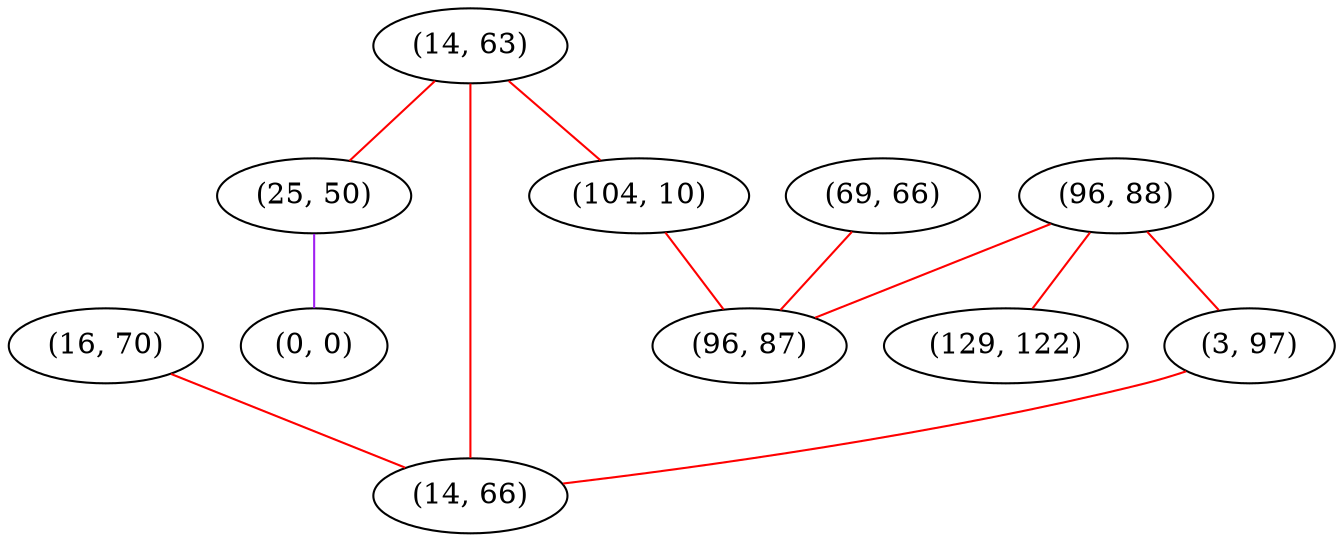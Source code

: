 graph "" {
"(16, 70)";
"(96, 88)";
"(14, 63)";
"(129, 122)";
"(3, 97)";
"(104, 10)";
"(25, 50)";
"(0, 0)";
"(14, 66)";
"(69, 66)";
"(96, 87)";
"(16, 70)" -- "(14, 66)"  [color=red, key=0, weight=1];
"(96, 88)" -- "(129, 122)"  [color=red, key=0, weight=1];
"(96, 88)" -- "(3, 97)"  [color=red, key=0, weight=1];
"(96, 88)" -- "(96, 87)"  [color=red, key=0, weight=1];
"(14, 63)" -- "(25, 50)"  [color=red, key=0, weight=1];
"(14, 63)" -- "(14, 66)"  [color=red, key=0, weight=1];
"(14, 63)" -- "(104, 10)"  [color=red, key=0, weight=1];
"(3, 97)" -- "(14, 66)"  [color=red, key=0, weight=1];
"(104, 10)" -- "(96, 87)"  [color=red, key=0, weight=1];
"(25, 50)" -- "(0, 0)"  [color=purple, key=0, weight=4];
"(69, 66)" -- "(96, 87)"  [color=red, key=0, weight=1];
}
